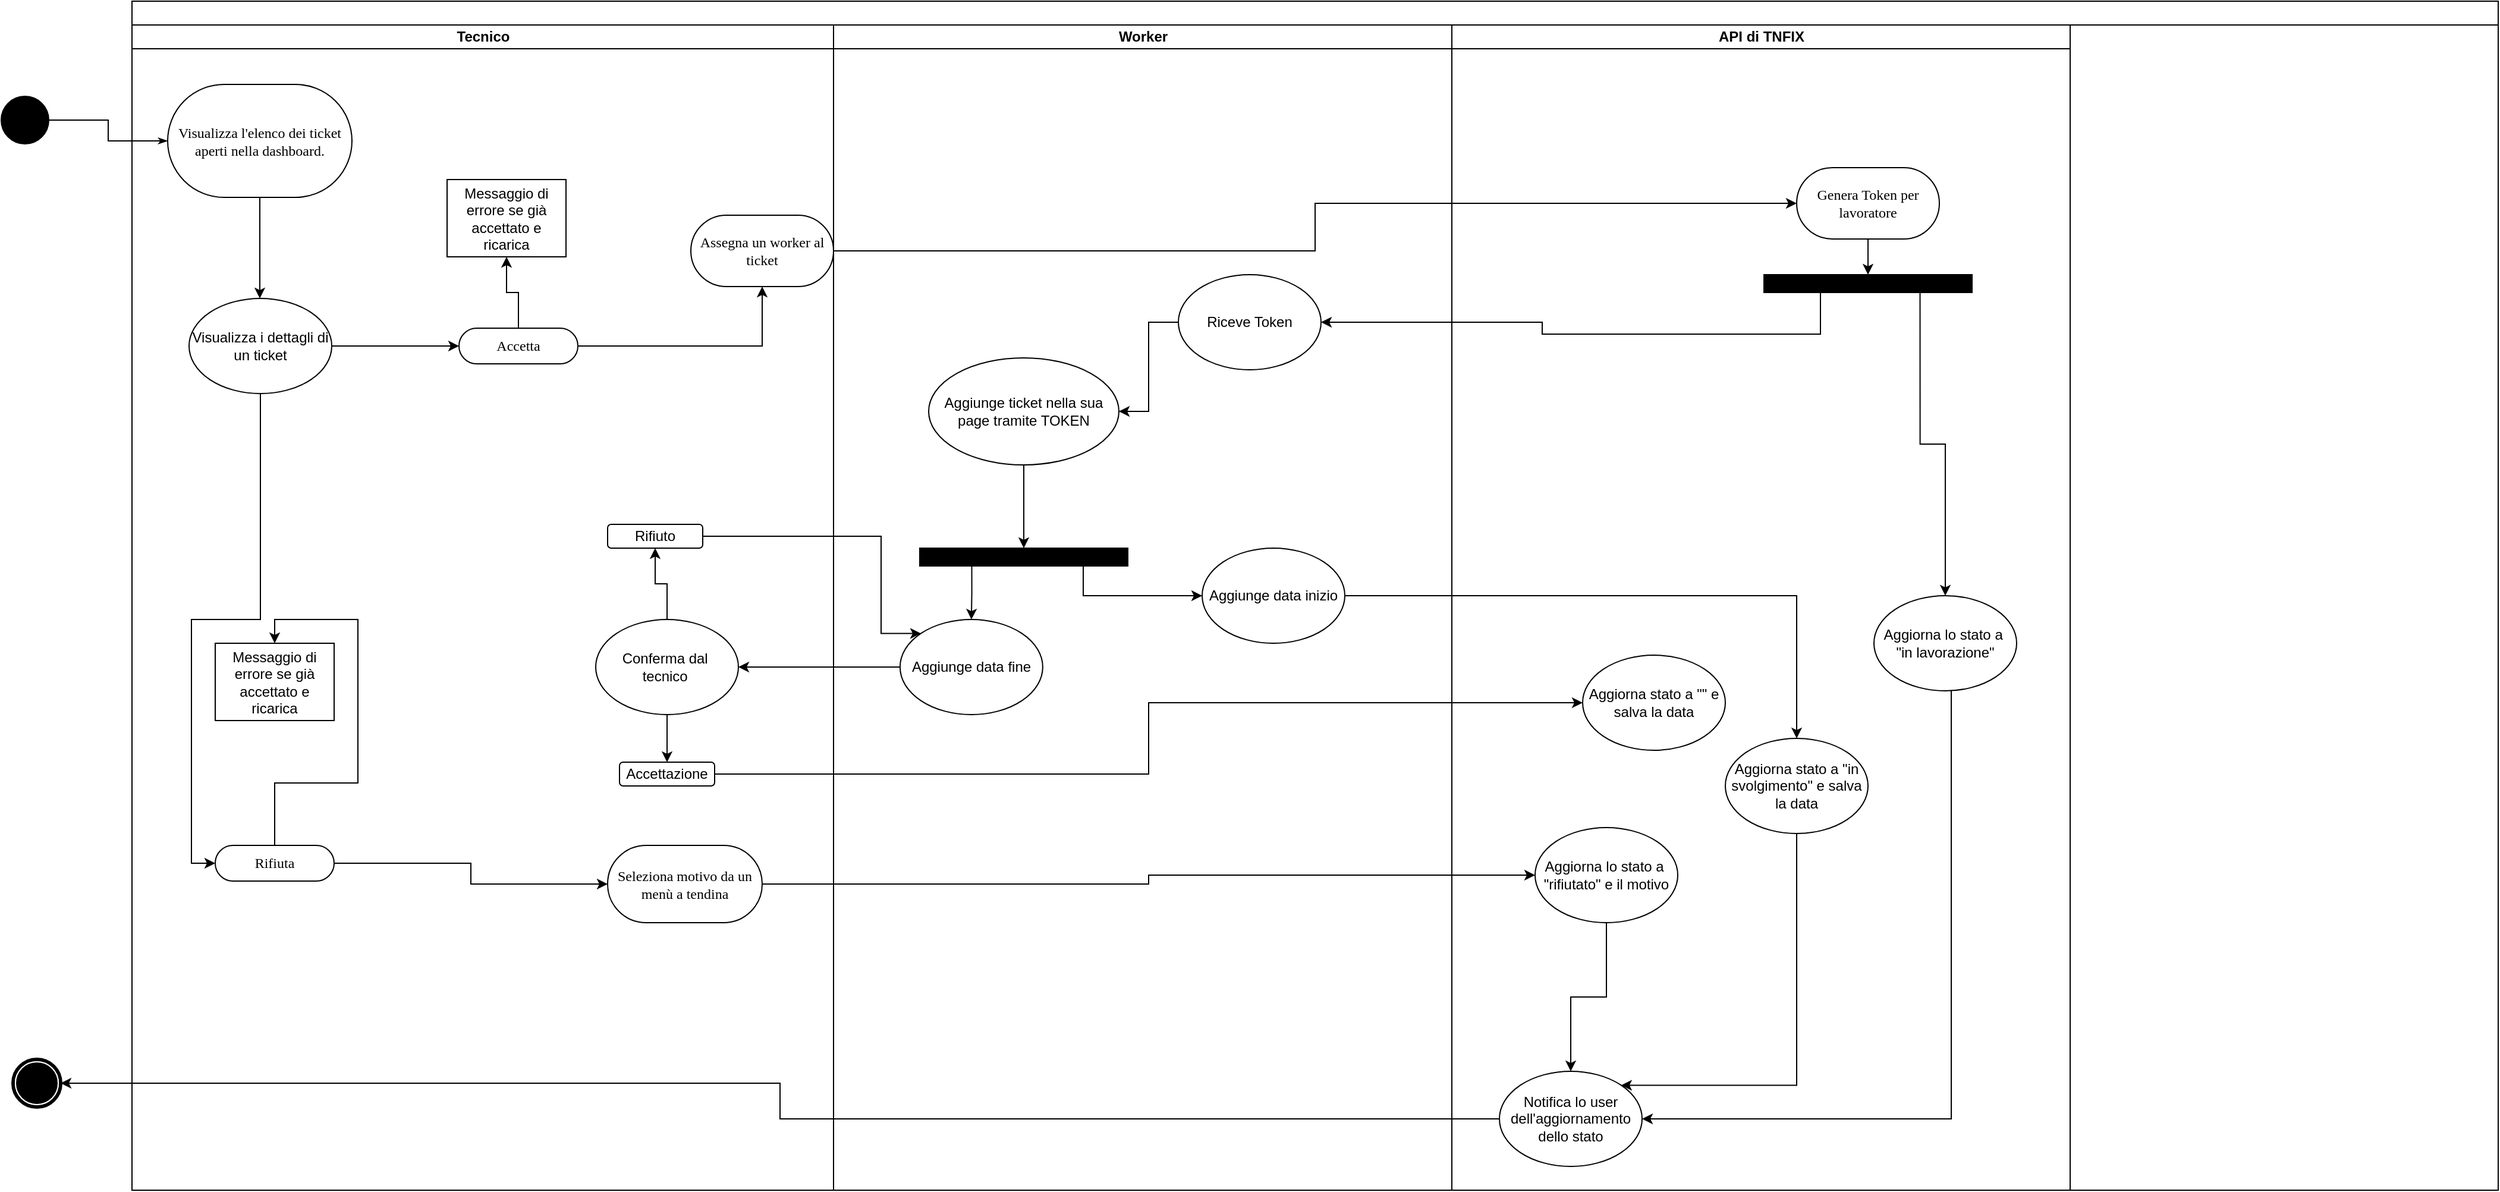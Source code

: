 <mxfile version="24.9.3">
  <diagram name="Page-1" id="0783ab3e-0a74-02c8-0abd-f7b4e66b4bec">
    <mxGraphModel dx="2206" dy="1206" grid="1" gridSize="10" guides="1" tooltips="1" connect="1" arrows="1" fold="1" page="1" pageScale="1" pageWidth="850" pageHeight="1100" background="none" math="0" shadow="0">
      <root>
        <mxCell id="0" />
        <mxCell id="1" parent="0" />
        <mxCell id="1c1d494c118603dd-1" value="" style="swimlane;html=1;childLayout=stackLayout;startSize=20;rounded=0;shadow=0;comic=0;labelBackgroundColor=none;strokeWidth=1;fontFamily=Verdana;fontSize=12;align=center;" parent="1" vertex="1">
          <mxGeometry x="140" y="40" width="1990" height="1000" as="geometry" />
        </mxCell>
        <mxCell id="1c1d494c118603dd-3" value="Tecnico" style="swimlane;html=1;startSize=20;" parent="1c1d494c118603dd-1" vertex="1">
          <mxGeometry y="20" width="590" height="980" as="geometry" />
        </mxCell>
        <mxCell id="po-U5A5OrssLTa6NG8df-5" style="edgeStyle=orthogonalEdgeStyle;rounded=0;orthogonalLoop=1;jettySize=auto;html=1;" parent="1c1d494c118603dd-3" source="60571a20871a0731-8" edge="1">
          <mxGeometry relative="1" as="geometry">
            <mxPoint x="107.5" y="230" as="targetPoint" />
          </mxGeometry>
        </mxCell>
        <mxCell id="60571a20871a0731-8" value="Visualizza l&#39;elenco dei ticket aperti nella dashboard." style="rounded=1;whiteSpace=wrap;html=1;shadow=0;comic=0;labelBackgroundColor=none;strokeWidth=1;fontFamily=Verdana;fontSize=12;align=center;arcSize=50;" parent="1c1d494c118603dd-3" vertex="1">
          <mxGeometry x="30" y="50" width="155" height="95" as="geometry" />
        </mxCell>
        <mxCell id="po-U5A5OrssLTa6NG8df-7" style="edgeStyle=orthogonalEdgeStyle;rounded=0;orthogonalLoop=1;jettySize=auto;html=1;exitX=1;exitY=0.5;exitDx=0;exitDy=0;entryX=0;entryY=0.5;entryDx=0;entryDy=0;" parent="1c1d494c118603dd-3" source="po-U5A5OrssLTa6NG8df-6" target="1c1d494c118603dd-7" edge="1">
          <mxGeometry relative="1" as="geometry">
            <mxPoint x="255" y="270" as="targetPoint" />
          </mxGeometry>
        </mxCell>
        <mxCell id="po-U5A5OrssLTa6NG8df-14" style="edgeStyle=orthogonalEdgeStyle;rounded=0;orthogonalLoop=1;jettySize=auto;html=1;entryX=0;entryY=0.5;entryDx=0;entryDy=0;" parent="1c1d494c118603dd-3" source="po-U5A5OrssLTa6NG8df-6" target="po-U5A5OrssLTa6NG8df-13" edge="1">
          <mxGeometry relative="1" as="geometry" />
        </mxCell>
        <mxCell id="po-U5A5OrssLTa6NG8df-6" value="Visualizza i dettagli di un ticket" style="ellipse;whiteSpace=wrap;html=1;" parent="1c1d494c118603dd-3" vertex="1">
          <mxGeometry x="48" y="230" width="120" height="80" as="geometry" />
        </mxCell>
        <mxCell id="po-U5A5OrssLTa6NG8df-37" style="edgeStyle=orthogonalEdgeStyle;rounded=0;orthogonalLoop=1;jettySize=auto;html=1;entryX=0.5;entryY=1;entryDx=0;entryDy=0;" parent="1c1d494c118603dd-3" source="1c1d494c118603dd-7" target="po-U5A5OrssLTa6NG8df-36" edge="1">
          <mxGeometry relative="1" as="geometry" />
        </mxCell>
        <mxCell id="TZbBs-t_eczRKyozqWlQ-72" value="" style="edgeStyle=orthogonalEdgeStyle;rounded=0;orthogonalLoop=1;jettySize=auto;html=1;" edge="1" parent="1c1d494c118603dd-3" source="1c1d494c118603dd-7" target="TZbBs-t_eczRKyozqWlQ-71">
          <mxGeometry relative="1" as="geometry" />
        </mxCell>
        <mxCell id="1c1d494c118603dd-7" value="Accetta" style="rounded=1;whiteSpace=wrap;html=1;shadow=0;comic=0;labelBackgroundColor=none;strokeWidth=1;fontFamily=Verdana;fontSize=12;align=center;arcSize=50;" parent="1c1d494c118603dd-3" vertex="1">
          <mxGeometry x="275" y="255" width="100" height="30" as="geometry" />
        </mxCell>
        <mxCell id="po-U5A5OrssLTa6NG8df-24" style="edgeStyle=orthogonalEdgeStyle;rounded=0;orthogonalLoop=1;jettySize=auto;html=1;entryX=0;entryY=0.5;entryDx=0;entryDy=0;" parent="1c1d494c118603dd-3" source="po-U5A5OrssLTa6NG8df-13" target="po-U5A5OrssLTa6NG8df-22" edge="1">
          <mxGeometry relative="1" as="geometry">
            <mxPoint x="370" y="665" as="targetPoint" />
          </mxGeometry>
        </mxCell>
        <mxCell id="po-U5A5OrssLTa6NG8df-51" style="edgeStyle=orthogonalEdgeStyle;rounded=0;orthogonalLoop=1;jettySize=auto;html=1;entryX=0.5;entryY=0;entryDx=0;entryDy=0;" parent="1c1d494c118603dd-3" source="po-U5A5OrssLTa6NG8df-13" target="po-U5A5OrssLTa6NG8df-50" edge="1">
          <mxGeometry relative="1" as="geometry" />
        </mxCell>
        <mxCell id="po-U5A5OrssLTa6NG8df-13" value="Rifiuta" style="rounded=1;whiteSpace=wrap;html=1;shadow=0;comic=0;labelBackgroundColor=none;strokeWidth=1;fontFamily=Verdana;fontSize=12;align=center;arcSize=50;" parent="1c1d494c118603dd-3" vertex="1">
          <mxGeometry x="70" y="690" width="100" height="30" as="geometry" />
        </mxCell>
        <mxCell id="po-U5A5OrssLTa6NG8df-22" value="Seleziona motivo da un menù a tendina" style="whiteSpace=wrap;html=1;fontFamily=Verdana;rounded=1;shadow=0;comic=0;labelBackgroundColor=none;strokeWidth=1;arcSize=50;" parent="1c1d494c118603dd-3" vertex="1">
          <mxGeometry x="400" y="690" width="130" height="65" as="geometry" />
        </mxCell>
        <mxCell id="po-U5A5OrssLTa6NG8df-36" value="Messaggio di errore se già accettato e ricarica" style="rounded=0;whiteSpace=wrap;html=1;" parent="1c1d494c118603dd-3" vertex="1">
          <mxGeometry x="265" y="130" width="100" height="65" as="geometry" />
        </mxCell>
        <mxCell id="po-U5A5OrssLTa6NG8df-50" value="Messaggio di errore se già accettato e ricarica" style="rounded=0;whiteSpace=wrap;html=1;" parent="1c1d494c118603dd-3" vertex="1">
          <mxGeometry x="70" y="520" width="100" height="65" as="geometry" />
        </mxCell>
        <mxCell id="TZbBs-t_eczRKyozqWlQ-71" value="Assegna un worker al ticket" style="whiteSpace=wrap;html=1;fontFamily=Verdana;rounded=1;shadow=0;comic=0;labelBackgroundColor=none;strokeWidth=1;arcSize=50;" vertex="1" parent="1c1d494c118603dd-3">
          <mxGeometry x="470" y="160" width="120" height="60" as="geometry" />
        </mxCell>
        <mxCell id="TZbBs-t_eczRKyozqWlQ-109" style="edgeStyle=orthogonalEdgeStyle;rounded=0;orthogonalLoop=1;jettySize=auto;html=1;exitX=0.5;exitY=1;exitDx=0;exitDy=0;entryX=0.5;entryY=0;entryDx=0;entryDy=0;" edge="1" parent="1c1d494c118603dd-3" source="TZbBs-t_eczRKyozqWlQ-102" target="TZbBs-t_eczRKyozqWlQ-108">
          <mxGeometry relative="1" as="geometry" />
        </mxCell>
        <mxCell id="TZbBs-t_eczRKyozqWlQ-102" value="Conferma dal&amp;nbsp;&lt;div&gt;tecnico&amp;nbsp;&lt;/div&gt;" style="ellipse;whiteSpace=wrap;html=1;" vertex="1" parent="1c1d494c118603dd-3">
          <mxGeometry x="390" y="500" width="120" height="80" as="geometry" />
        </mxCell>
        <mxCell id="TZbBs-t_eczRKyozqWlQ-106" value="Rifiuto" style="rounded=1;whiteSpace=wrap;html=1;" vertex="1" parent="1c1d494c118603dd-3">
          <mxGeometry x="400" y="420" width="80" height="20" as="geometry" />
        </mxCell>
        <mxCell id="TZbBs-t_eczRKyozqWlQ-105" style="edgeStyle=orthogonalEdgeStyle;rounded=0;orthogonalLoop=1;jettySize=auto;html=1;" edge="1" parent="1c1d494c118603dd-3" source="TZbBs-t_eczRKyozqWlQ-102" target="TZbBs-t_eczRKyozqWlQ-106">
          <mxGeometry relative="1" as="geometry">
            <mxPoint x="450" y="430" as="targetPoint" />
          </mxGeometry>
        </mxCell>
        <mxCell id="TZbBs-t_eczRKyozqWlQ-108" value="Accettazione" style="rounded=1;whiteSpace=wrap;html=1;" vertex="1" parent="1c1d494c118603dd-3">
          <mxGeometry x="410" y="620" width="80" height="20" as="geometry" />
        </mxCell>
        <mxCell id="TZbBs-t_eczRKyozqWlQ-56" value="Worker" style="swimlane;html=1;startSize=20;" vertex="1" parent="1c1d494c118603dd-1">
          <mxGeometry x="590" y="20" width="520" height="980" as="geometry" />
        </mxCell>
        <mxCell id="TZbBs-t_eczRKyozqWlQ-87" value="" style="edgeStyle=orthogonalEdgeStyle;rounded=0;orthogonalLoop=1;jettySize=auto;html=1;" edge="1" parent="TZbBs-t_eczRKyozqWlQ-56" source="TZbBs-t_eczRKyozqWlQ-85" target="TZbBs-t_eczRKyozqWlQ-86">
          <mxGeometry relative="1" as="geometry" />
        </mxCell>
        <mxCell id="TZbBs-t_eczRKyozqWlQ-85" value="Riceve Token" style="ellipse;whiteSpace=wrap;html=1;" vertex="1" parent="TZbBs-t_eczRKyozqWlQ-56">
          <mxGeometry x="290" y="210" width="120" height="80" as="geometry" />
        </mxCell>
        <mxCell id="TZbBs-t_eczRKyozqWlQ-90" style="edgeStyle=orthogonalEdgeStyle;rounded=0;orthogonalLoop=1;jettySize=auto;html=1;exitX=0.5;exitY=1;exitDx=0;exitDy=0;entryX=0.5;entryY=0;entryDx=0;entryDy=0;" edge="1" parent="TZbBs-t_eczRKyozqWlQ-56" source="TZbBs-t_eczRKyozqWlQ-86" target="TZbBs-t_eczRKyozqWlQ-88">
          <mxGeometry relative="1" as="geometry" />
        </mxCell>
        <mxCell id="TZbBs-t_eczRKyozqWlQ-86" value="Aggiunge ticket&amp;nbsp;nella sua page tramite TOKEN" style="ellipse;whiteSpace=wrap;html=1;" vertex="1" parent="TZbBs-t_eczRKyozqWlQ-56">
          <mxGeometry x="80" y="280" width="160" height="90" as="geometry" />
        </mxCell>
        <mxCell id="TZbBs-t_eczRKyozqWlQ-88" value="" style="rounded=0;whiteSpace=wrap;html=1;fillStyle=solid;fillColor=#000000;" vertex="1" parent="TZbBs-t_eczRKyozqWlQ-56">
          <mxGeometry x="72.5" y="440" width="175" height="15" as="geometry" />
        </mxCell>
        <mxCell id="po-U5A5OrssLTa6NG8df-35" style="edgeStyle=orthogonalEdgeStyle;rounded=0;orthogonalLoop=1;jettySize=auto;html=1;entryX=0;entryY=0.5;entryDx=0;entryDy=0;" parent="1c1d494c118603dd-1" source="po-U5A5OrssLTa6NG8df-22" target="po-U5A5OrssLTa6NG8df-29" edge="1">
          <mxGeometry relative="1" as="geometry" />
        </mxCell>
        <mxCell id="TZbBs-t_eczRKyozqWlQ-78" style="edgeStyle=orthogonalEdgeStyle;rounded=0;orthogonalLoop=1;jettySize=auto;html=1;exitX=1;exitY=0.5;exitDx=0;exitDy=0;entryX=0;entryY=0.5;entryDx=0;entryDy=0;" edge="1" parent="1c1d494c118603dd-1" source="TZbBs-t_eczRKyozqWlQ-71" target="TZbBs-t_eczRKyozqWlQ-74">
          <mxGeometry relative="1" as="geometry">
            <mxPoint x="665" y="215.0" as="sourcePoint" />
          </mxGeometry>
        </mxCell>
        <mxCell id="1c1d494c118603dd-4" value="API di TNFIX" style="swimlane;html=1;startSize=20;" parent="1c1d494c118603dd-1" vertex="1">
          <mxGeometry x="1110" y="20" width="520" height="980" as="geometry" />
        </mxCell>
        <mxCell id="po-U5A5OrssLTa6NG8df-27" style="edgeStyle=orthogonalEdgeStyle;rounded=0;orthogonalLoop=1;jettySize=auto;html=1;" parent="1c1d494c118603dd-4" source="po-U5A5OrssLTa6NG8df-10" target="po-U5A5OrssLTa6NG8df-15" edge="1">
          <mxGeometry relative="1" as="geometry">
            <mxPoint x="415" y="650" as="targetPoint" />
            <Array as="points">
              <mxPoint x="420" y="920" />
            </Array>
          </mxGeometry>
        </mxCell>
        <mxCell id="po-U5A5OrssLTa6NG8df-10" value="Aggiorna lo stato a&amp;nbsp;&lt;div&gt;&quot;in lavorazione&quot;&lt;/div&gt;" style="ellipse;whiteSpace=wrap;html=1;" parent="1c1d494c118603dd-4" vertex="1">
          <mxGeometry x="355" y="480" width="120" height="80" as="geometry" />
        </mxCell>
        <mxCell id="po-U5A5OrssLTa6NG8df-15" value="Notifica lo user dell&#39;aggiornamento dello stato" style="ellipse;whiteSpace=wrap;html=1;" parent="1c1d494c118603dd-4" vertex="1">
          <mxGeometry x="40" y="880" width="120" height="80" as="geometry" />
        </mxCell>
        <mxCell id="po-U5A5OrssLTa6NG8df-28" style="edgeStyle=orthogonalEdgeStyle;rounded=0;orthogonalLoop=1;jettySize=auto;html=1;entryX=0.5;entryY=0;entryDx=0;entryDy=0;" parent="1c1d494c118603dd-4" source="po-U5A5OrssLTa6NG8df-29" target="po-U5A5OrssLTa6NG8df-15" edge="1">
          <mxGeometry relative="1" as="geometry">
            <mxPoint x="130" y="740" as="targetPoint" />
          </mxGeometry>
        </mxCell>
        <mxCell id="po-U5A5OrssLTa6NG8df-29" value="Aggiorna lo stato a&amp;nbsp;&lt;div&gt;&quot;rifiutato&quot; e il motivo&lt;/div&gt;" style="ellipse;whiteSpace=wrap;html=1;" parent="1c1d494c118603dd-4" vertex="1">
          <mxGeometry x="70" y="675" width="120" height="80" as="geometry" />
        </mxCell>
        <mxCell id="TZbBs-t_eczRKyozqWlQ-112" style="edgeStyle=orthogonalEdgeStyle;rounded=0;orthogonalLoop=1;jettySize=auto;html=1;entryX=0.5;entryY=0;entryDx=0;entryDy=0;" edge="1" parent="1c1d494c118603dd-4" source="TZbBs-t_eczRKyozqWlQ-74" target="TZbBs-t_eczRKyozqWlQ-80">
          <mxGeometry relative="1" as="geometry" />
        </mxCell>
        <mxCell id="TZbBs-t_eczRKyozqWlQ-74" value="Genera Token per lavoratore" style="whiteSpace=wrap;html=1;fontFamily=Verdana;rounded=1;shadow=0;comic=0;labelBackgroundColor=none;strokeWidth=1;arcSize=50;" vertex="1" parent="1c1d494c118603dd-4">
          <mxGeometry x="290" y="120" width="120" height="60" as="geometry" />
        </mxCell>
        <mxCell id="TZbBs-t_eczRKyozqWlQ-81" style="edgeStyle=orthogonalEdgeStyle;rounded=0;orthogonalLoop=1;jettySize=auto;html=1;exitX=0.75;exitY=1;exitDx=0;exitDy=0;entryX=0.5;entryY=0;entryDx=0;entryDy=0;" edge="1" parent="1c1d494c118603dd-4" source="TZbBs-t_eczRKyozqWlQ-80" target="po-U5A5OrssLTa6NG8df-10">
          <mxGeometry relative="1" as="geometry" />
        </mxCell>
        <mxCell id="TZbBs-t_eczRKyozqWlQ-80" value="" style="rounded=0;whiteSpace=wrap;html=1;fillStyle=solid;fillColor=#000000;" vertex="1" parent="1c1d494c118603dd-4">
          <mxGeometry x="262.5" y="210" width="175" height="15" as="geometry" />
        </mxCell>
        <mxCell id="TZbBs-t_eczRKyozqWlQ-98" style="edgeStyle=orthogonalEdgeStyle;rounded=0;orthogonalLoop=1;jettySize=auto;html=1;entryX=1;entryY=0;entryDx=0;entryDy=0;" edge="1" parent="1c1d494c118603dd-4" source="TZbBs-t_eczRKyozqWlQ-94" target="po-U5A5OrssLTa6NG8df-15">
          <mxGeometry relative="1" as="geometry">
            <Array as="points">
              <mxPoint x="290" y="892" />
            </Array>
          </mxGeometry>
        </mxCell>
        <mxCell id="TZbBs-t_eczRKyozqWlQ-94" value="Aggiorna stato a &quot;in svolgimento&quot; e salva la data" style="ellipse;whiteSpace=wrap;html=1;" vertex="1" parent="1c1d494c118603dd-4">
          <mxGeometry x="230" y="600" width="120" height="80" as="geometry" />
        </mxCell>
        <mxCell id="TZbBs-t_eczRKyozqWlQ-84" style="edgeStyle=orthogonalEdgeStyle;rounded=0;orthogonalLoop=1;jettySize=auto;html=1;entryX=1;entryY=0.5;entryDx=0;entryDy=0;" edge="1" parent="1c1d494c118603dd-1" source="TZbBs-t_eczRKyozqWlQ-80" target="TZbBs-t_eczRKyozqWlQ-85">
          <mxGeometry relative="1" as="geometry">
            <mxPoint x="1040" y="310" as="targetPoint" />
            <Array as="points">
              <mxPoint x="1420" y="280" />
              <mxPoint x="1186" y="280" />
              <mxPoint x="1186" y="270" />
            </Array>
          </mxGeometry>
        </mxCell>
        <mxCell id="60571a20871a0731-4" value="" style="ellipse;whiteSpace=wrap;html=1;rounded=0;shadow=0;comic=0;labelBackgroundColor=none;strokeWidth=1;fillColor=#000000;fontFamily=Verdana;fontSize=12;align=center;" parent="1" vertex="1">
          <mxGeometry x="30" y="120" width="40" height="40" as="geometry" />
        </mxCell>
        <mxCell id="1c1d494c118603dd-27" style="edgeStyle=orthogonalEdgeStyle;rounded=0;html=1;labelBackgroundColor=none;startArrow=none;startFill=0;startSize=5;endArrow=classicThin;endFill=1;endSize=5;jettySize=auto;orthogonalLoop=1;strokeWidth=1;fontFamily=Verdana;fontSize=12" parent="1" source="60571a20871a0731-4" target="60571a20871a0731-8" edge="1">
          <mxGeometry relative="1" as="geometry" />
        </mxCell>
        <mxCell id="60571a20871a0731-5" value="" style="shape=mxgraph.bpmn.shape;html=1;verticalLabelPosition=bottom;labelBackgroundColor=#ffffff;verticalAlign=top;perimeter=ellipsePerimeter;outline=end;symbol=terminate;rounded=0;shadow=0;comic=0;strokeWidth=1;fontFamily=Verdana;fontSize=12;align=center;" parent="1" vertex="1">
          <mxGeometry x="40" y="930" width="40" height="40" as="geometry" />
        </mxCell>
        <mxCell id="po-U5A5OrssLTa6NG8df-20" style="edgeStyle=orthogonalEdgeStyle;rounded=0;orthogonalLoop=1;jettySize=auto;html=1;exitX=0;exitY=0.5;exitDx=0;exitDy=0;entryX=1;entryY=0.5;entryDx=0;entryDy=0;" parent="1" source="po-U5A5OrssLTa6NG8df-15" target="60571a20871a0731-5" edge="1">
          <mxGeometry relative="1" as="geometry" />
        </mxCell>
        <mxCell id="TZbBs-t_eczRKyozqWlQ-93" style="edgeStyle=orthogonalEdgeStyle;rounded=0;orthogonalLoop=1;jettySize=auto;html=1;" edge="1" parent="1" source="TZbBs-t_eczRKyozqWlQ-92" target="TZbBs-t_eczRKyozqWlQ-94">
          <mxGeometry relative="1" as="geometry">
            <mxPoint x="1440" y="560" as="targetPoint" />
          </mxGeometry>
        </mxCell>
        <mxCell id="TZbBs-t_eczRKyozqWlQ-92" value="Aggiunge data inizio" style="ellipse;whiteSpace=wrap;html=1;" vertex="1" parent="1">
          <mxGeometry x="1040" y="500" width="120" height="80" as="geometry" />
        </mxCell>
        <mxCell id="TZbBs-t_eczRKyozqWlQ-91" style="edgeStyle=orthogonalEdgeStyle;rounded=0;orthogonalLoop=1;jettySize=auto;html=1;" edge="1" parent="1" source="TZbBs-t_eczRKyozqWlQ-88" target="TZbBs-t_eczRKyozqWlQ-92">
          <mxGeometry relative="1" as="geometry">
            <mxPoint x="1100" y="540" as="targetPoint" />
            <Array as="points">
              <mxPoint x="940" y="540" />
            </Array>
          </mxGeometry>
        </mxCell>
        <mxCell id="TZbBs-t_eczRKyozqWlQ-101" style="edgeStyle=orthogonalEdgeStyle;rounded=0;orthogonalLoop=1;jettySize=auto;html=1;" edge="1" parent="1" source="TZbBs-t_eczRKyozqWlQ-100" target="TZbBs-t_eczRKyozqWlQ-102">
          <mxGeometry relative="1" as="geometry">
            <mxPoint x="570" y="620" as="targetPoint" />
          </mxGeometry>
        </mxCell>
        <mxCell id="TZbBs-t_eczRKyozqWlQ-100" value="Aggiunge data fine" style="ellipse;whiteSpace=wrap;html=1;" vertex="1" parent="1">
          <mxGeometry x="785.941" y="560" width="120" height="80" as="geometry" />
        </mxCell>
        <mxCell id="TZbBs-t_eczRKyozqWlQ-99" style="edgeStyle=orthogonalEdgeStyle;rounded=0;orthogonalLoop=1;jettySize=auto;html=1;exitX=0.25;exitY=1;exitDx=0;exitDy=0;" edge="1" parent="1" source="TZbBs-t_eczRKyozqWlQ-88" target="TZbBs-t_eczRKyozqWlQ-100">
          <mxGeometry relative="1" as="geometry">
            <mxPoint x="845.941" y="600" as="targetPoint" />
          </mxGeometry>
        </mxCell>
        <mxCell id="TZbBs-t_eczRKyozqWlQ-107" style="edgeStyle=orthogonalEdgeStyle;rounded=0;orthogonalLoop=1;jettySize=auto;html=1;entryX=0;entryY=0;entryDx=0;entryDy=0;" edge="1" parent="1" source="TZbBs-t_eczRKyozqWlQ-106" target="TZbBs-t_eczRKyozqWlQ-100">
          <mxGeometry relative="1" as="geometry">
            <Array as="points">
              <mxPoint x="770" y="490" />
              <mxPoint x="770" y="572" />
            </Array>
          </mxGeometry>
        </mxCell>
        <mxCell id="TZbBs-t_eczRKyozqWlQ-111" value="Aggiorna stato a &quot;&quot; e salva la data" style="ellipse;whiteSpace=wrap;html=1;" vertex="1" parent="1">
          <mxGeometry x="1360" y="590" width="120" height="80" as="geometry" />
        </mxCell>
        <mxCell id="TZbBs-t_eczRKyozqWlQ-110" style="edgeStyle=orthogonalEdgeStyle;rounded=0;orthogonalLoop=1;jettySize=auto;html=1;entryX=0;entryY=0.5;entryDx=0;entryDy=0;" edge="1" parent="1" source="TZbBs-t_eczRKyozqWlQ-108" target="TZbBs-t_eczRKyozqWlQ-111">
          <mxGeometry relative="1" as="geometry">
            <mxPoint x="1420" y="630" as="targetPoint" />
          </mxGeometry>
        </mxCell>
      </root>
    </mxGraphModel>
  </diagram>
</mxfile>
